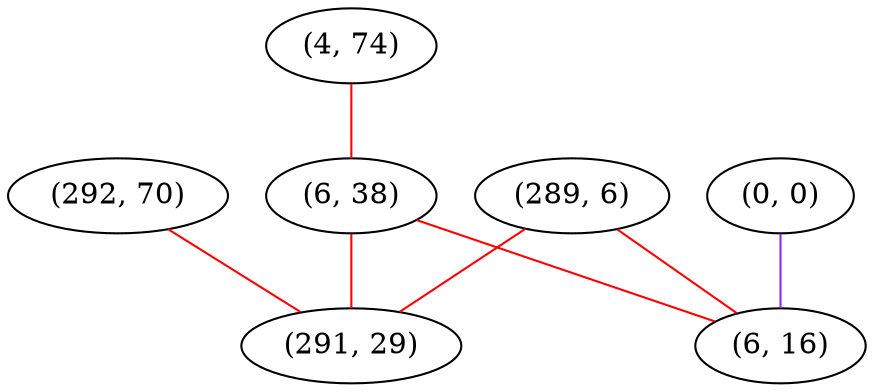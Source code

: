 graph "" {
"(4, 74)";
"(0, 0)";
"(292, 70)";
"(6, 38)";
"(289, 6)";
"(291, 29)";
"(6, 16)";
"(4, 74)" -- "(6, 38)"  [color=red, key=0, weight=1];
"(0, 0)" -- "(6, 16)"  [color=purple, key=0, weight=4];
"(292, 70)" -- "(291, 29)"  [color=red, key=0, weight=1];
"(6, 38)" -- "(6, 16)"  [color=red, key=0, weight=1];
"(6, 38)" -- "(291, 29)"  [color=red, key=0, weight=1];
"(289, 6)" -- "(6, 16)"  [color=red, key=0, weight=1];
"(289, 6)" -- "(291, 29)"  [color=red, key=0, weight=1];
}
